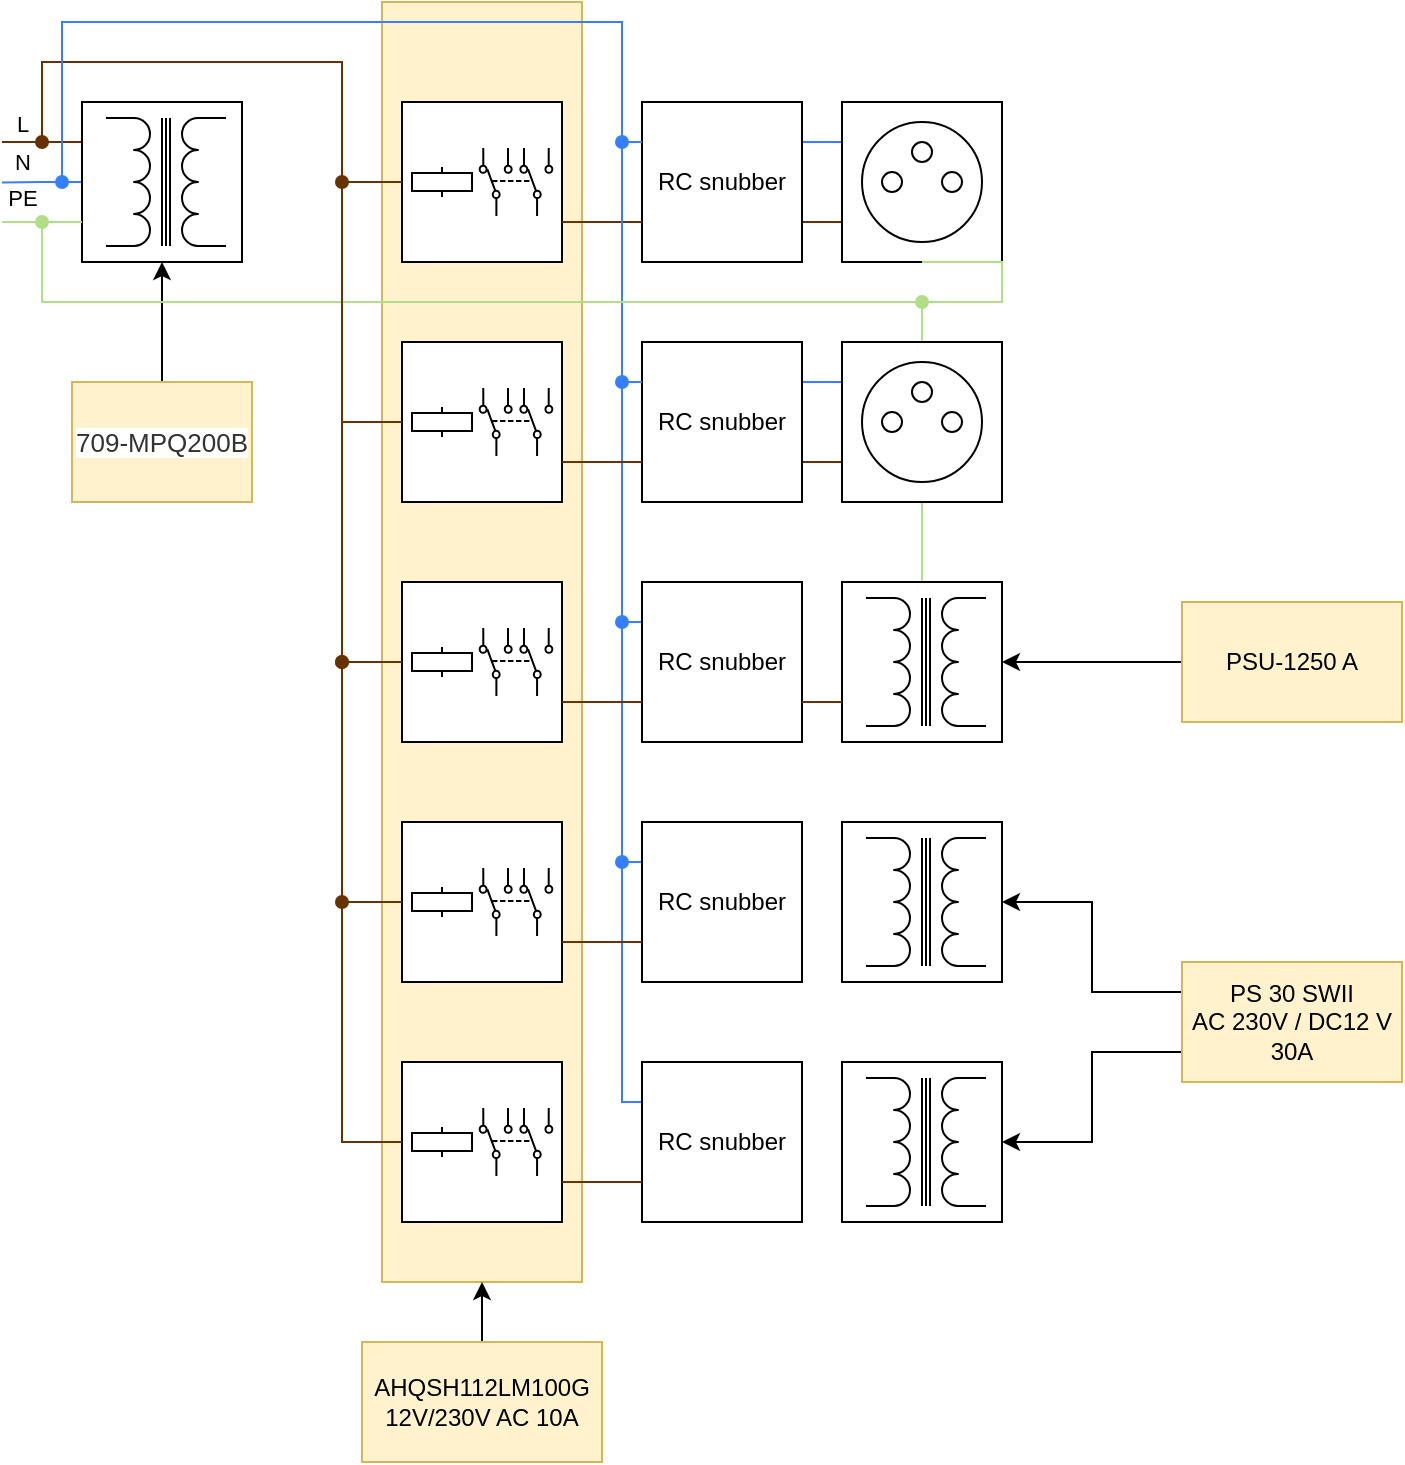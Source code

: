 <mxfile version="26.0.14">
  <diagram name="Page-1" id="16e2658f-23c8-b752-8be9-c03fbebb8bbe">
    <mxGraphModel dx="1493" dy="928" grid="1" gridSize="10" guides="1" tooltips="1" connect="1" arrows="1" fold="1" page="1" pageScale="1" pageWidth="1100" pageHeight="850" background="none" math="0" shadow="0">
      <root>
        <mxCell id="0" />
        <mxCell id="1" parent="0" />
        <mxCell id="LKb27FOyA3Ze82E5zqdl-119" value="" style="rounded=0;whiteSpace=wrap;html=1;fillColor=#fff2cc;strokeColor=#d6b656;" vertex="1" parent="1">
          <mxGeometry x="230" y="10" width="100" height="640" as="geometry" />
        </mxCell>
        <mxCell id="LKb27FOyA3Ze82E5zqdl-3" value="" style="group" vertex="1" connectable="0" parent="1">
          <mxGeometry x="80" y="60" width="80" height="80" as="geometry" />
        </mxCell>
        <mxCell id="LKb27FOyA3Ze82E5zqdl-4" style="edgeStyle=orthogonalEdgeStyle;rounded=0;orthogonalLoop=1;jettySize=auto;html=1;exitX=0;exitY=0.25;exitDx=0;exitDy=0;startArrow=none;startFill=0;endArrow=none;strokeColor=#663300;" edge="1" parent="LKb27FOyA3Ze82E5zqdl-3" source="LKb27FOyA3Ze82E5zqdl-2">
          <mxGeometry relative="1" as="geometry">
            <mxPoint x="-40" y="20.023" as="targetPoint" />
          </mxGeometry>
        </mxCell>
        <mxCell id="LKb27FOyA3Ze82E5zqdl-5" value="L" style="edgeLabel;html=1;align=center;verticalAlign=middle;resizable=0;points=[];" vertex="1" connectable="0" parent="LKb27FOyA3Ze82E5zqdl-4">
          <mxGeometry x="0.157" y="-1" relative="1" as="geometry">
            <mxPoint x="-7" y="-9" as="offset" />
          </mxGeometry>
        </mxCell>
        <mxCell id="LKb27FOyA3Ze82E5zqdl-6" style="edgeStyle=orthogonalEdgeStyle;rounded=0;orthogonalLoop=1;jettySize=auto;html=1;exitX=0;exitY=0.5;exitDx=0;exitDy=0;endArrow=none;startFill=0;strokeColor=#357FFF;" edge="1" parent="LKb27FOyA3Ze82E5zqdl-3" source="LKb27FOyA3Ze82E5zqdl-2">
          <mxGeometry relative="1" as="geometry">
            <mxPoint x="-40" y="40.2" as="targetPoint" />
          </mxGeometry>
        </mxCell>
        <mxCell id="LKb27FOyA3Ze82E5zqdl-7" value="N" style="edgeLabel;html=1;align=center;verticalAlign=middle;resizable=0;points=[];" vertex="1" connectable="0" parent="LKb27FOyA3Ze82E5zqdl-6">
          <mxGeometry x="-0.273" y="-1" relative="1" as="geometry">
            <mxPoint x="-15" y="-9" as="offset" />
          </mxGeometry>
        </mxCell>
        <mxCell id="LKb27FOyA3Ze82E5zqdl-2" value="" style="rounded=0;whiteSpace=wrap;html=1;" vertex="1" parent="LKb27FOyA3Ze82E5zqdl-3">
          <mxGeometry width="80" height="80" as="geometry" />
        </mxCell>
        <mxCell id="LKb27FOyA3Ze82E5zqdl-1" value="" style="pointerEvents=1;verticalLabelPosition=bottom;shadow=0;dashed=0;align=center;html=1;verticalAlign=top;shape=mxgraph.electrical.inductors.transformer_1;rotation=-90;" vertex="1" parent="LKb27FOyA3Ze82E5zqdl-3">
          <mxGeometry x="10" y="10" width="64" height="60" as="geometry" />
        </mxCell>
        <mxCell id="LKb27FOyA3Ze82E5zqdl-11" style="edgeStyle=orthogonalEdgeStyle;rounded=0;orthogonalLoop=1;jettySize=auto;html=1;entryX=0;entryY=0.75;entryDx=0;entryDy=0;endArrow=none;startFill=0;strokeColor=#B2DE85;" edge="1" parent="1" target="LKb27FOyA3Ze82E5zqdl-2">
          <mxGeometry relative="1" as="geometry">
            <mxPoint x="40" y="120" as="sourcePoint" />
            <Array as="points">
              <mxPoint x="40" y="120" />
            </Array>
          </mxGeometry>
        </mxCell>
        <mxCell id="LKb27FOyA3Ze82E5zqdl-12" value="PE" style="edgeLabel;html=1;align=center;verticalAlign=middle;resizable=0;points=[];" vertex="1" connectable="0" parent="LKb27FOyA3Ze82E5zqdl-11">
          <mxGeometry x="0.155" relative="1" as="geometry">
            <mxPoint x="-13" y="-12" as="offset" />
          </mxGeometry>
        </mxCell>
        <mxCell id="LKb27FOyA3Ze82E5zqdl-18" value="" style="group" vertex="1" connectable="0" parent="1">
          <mxGeometry x="240" y="60" width="80" height="80" as="geometry" />
        </mxCell>
        <mxCell id="LKb27FOyA3Ze82E5zqdl-15" value="" style="whiteSpace=wrap;html=1;aspect=fixed;" vertex="1" parent="LKb27FOyA3Ze82E5zqdl-18">
          <mxGeometry width="80" height="80" as="geometry" />
        </mxCell>
        <mxCell id="LKb27FOyA3Ze82E5zqdl-16" value="" style="pointerEvents=1;verticalLabelPosition=bottom;shadow=0;dashed=0;align=center;html=1;verticalAlign=top;shape=mxgraph.electrical.electro-mechanical.dpdt3;elSwitchState=1;rotation=-90;" vertex="1" parent="LKb27FOyA3Ze82E5zqdl-18">
          <mxGeometry x="40" y="21.83" width="34" height="36.34" as="geometry" />
        </mxCell>
        <mxCell id="LKb27FOyA3Ze82E5zqdl-17" value="" style="pointerEvents=1;verticalLabelPosition=bottom;shadow=0;dashed=0;align=center;html=1;verticalAlign=top;shape=mxgraph.electrical.electro-mechanical.relay_coil;" vertex="1" parent="LKb27FOyA3Ze82E5zqdl-18">
          <mxGeometry x="5" y="32.5" width="30" height="15" as="geometry" />
        </mxCell>
        <mxCell id="LKb27FOyA3Ze82E5zqdl-20" style="edgeStyle=orthogonalEdgeStyle;rounded=0;orthogonalLoop=1;jettySize=auto;html=1;exitX=0.5;exitY=0;exitDx=0;exitDy=0;entryX=0.5;entryY=1;entryDx=0;entryDy=0;" edge="1" parent="1" source="LKb27FOyA3Ze82E5zqdl-19" target="LKb27FOyA3Ze82E5zqdl-2">
          <mxGeometry relative="1" as="geometry" />
        </mxCell>
        <mxCell id="LKb27FOyA3Ze82E5zqdl-19" value="&lt;span style=&quot;color: rgb(51, 51, 51); font-family: Arial, Helvetica, sans-serif; font-size: 13px; text-align: start; background-color: rgb(255, 255, 255);&quot;&gt;709-MPQ200B&lt;/span&gt;" style="rounded=0;whiteSpace=wrap;html=1;fillColor=#fff2cc;strokeColor=#d6b656;" vertex="1" parent="1">
          <mxGeometry x="75" y="200" width="90" height="60" as="geometry" />
        </mxCell>
        <mxCell id="LKb27FOyA3Ze82E5zqdl-21" style="edgeStyle=orthogonalEdgeStyle;rounded=0;orthogonalLoop=1;jettySize=auto;html=1;entryX=0;entryY=0.5;entryDx=0;entryDy=0;endArrow=none;startFill=1;endFill=1;startArrow=oval;strokeColor=#663300;" edge="1" parent="1" target="LKb27FOyA3Ze82E5zqdl-15">
          <mxGeometry relative="1" as="geometry">
            <mxPoint x="60" y="80" as="sourcePoint" />
            <Array as="points">
              <mxPoint x="60" y="40" />
              <mxPoint x="210" y="40" />
              <mxPoint x="210" y="100" />
            </Array>
          </mxGeometry>
        </mxCell>
        <mxCell id="LKb27FOyA3Ze82E5zqdl-118" style="edgeStyle=orthogonalEdgeStyle;rounded=0;orthogonalLoop=1;jettySize=auto;html=1;exitX=0.5;exitY=0;exitDx=0;exitDy=0;entryX=0.5;entryY=1;entryDx=0;entryDy=0;" edge="1" parent="1" source="LKb27FOyA3Ze82E5zqdl-22" target="LKb27FOyA3Ze82E5zqdl-119">
          <mxGeometry relative="1" as="geometry">
            <mxPoint x="279.5" y="620" as="targetPoint" />
          </mxGeometry>
        </mxCell>
        <mxCell id="LKb27FOyA3Ze82E5zqdl-22" value="AHQSH112LM100G&lt;br&gt;12V/230V AC 10A" style="rounded=0;whiteSpace=wrap;html=1;fillColor=#fff2cc;strokeColor=#d6b656;" vertex="1" parent="1">
          <mxGeometry x="220" y="680" width="120" height="60" as="geometry" />
        </mxCell>
        <mxCell id="LKb27FOyA3Ze82E5zqdl-23" value="" style="group" vertex="1" connectable="0" parent="1">
          <mxGeometry x="240" y="180" width="80" height="80" as="geometry" />
        </mxCell>
        <mxCell id="LKb27FOyA3Ze82E5zqdl-24" value="" style="whiteSpace=wrap;html=1;aspect=fixed;" vertex="1" parent="LKb27FOyA3Ze82E5zqdl-23">
          <mxGeometry width="80" height="80" as="geometry" />
        </mxCell>
        <mxCell id="LKb27FOyA3Ze82E5zqdl-25" value="" style="pointerEvents=1;verticalLabelPosition=bottom;shadow=0;dashed=0;align=center;html=1;verticalAlign=top;shape=mxgraph.electrical.electro-mechanical.dpdt3;elSwitchState=1;rotation=-90;" vertex="1" parent="LKb27FOyA3Ze82E5zqdl-23">
          <mxGeometry x="40" y="21.83" width="34" height="36.34" as="geometry" />
        </mxCell>
        <mxCell id="LKb27FOyA3Ze82E5zqdl-26" value="" style="pointerEvents=1;verticalLabelPosition=bottom;shadow=0;dashed=0;align=center;html=1;verticalAlign=top;shape=mxgraph.electrical.electro-mechanical.relay_coil;" vertex="1" parent="LKb27FOyA3Ze82E5zqdl-23">
          <mxGeometry x="5" y="32.5" width="30" height="15" as="geometry" />
        </mxCell>
        <mxCell id="LKb27FOyA3Ze82E5zqdl-47" style="edgeStyle=orthogonalEdgeStyle;rounded=0;orthogonalLoop=1;jettySize=auto;html=1;exitX=1;exitY=0.25;exitDx=0;exitDy=0;entryX=0;entryY=0.25;entryDx=0;entryDy=0;endArrow=none;startFill=0;strokeColor=#357FFF;" edge="1" parent="1" source="LKb27FOyA3Ze82E5zqdl-30" target="LKb27FOyA3Ze82E5zqdl-37">
          <mxGeometry relative="1" as="geometry" />
        </mxCell>
        <mxCell id="LKb27FOyA3Ze82E5zqdl-48" style="edgeStyle=orthogonalEdgeStyle;rounded=0;orthogonalLoop=1;jettySize=auto;html=1;exitX=1;exitY=0.75;exitDx=0;exitDy=0;entryX=0;entryY=0.75;entryDx=0;entryDy=0;endArrow=none;startFill=0;strokeColor=#663300;" edge="1" parent="1" source="LKb27FOyA3Ze82E5zqdl-30" target="LKb27FOyA3Ze82E5zqdl-37">
          <mxGeometry relative="1" as="geometry" />
        </mxCell>
        <mxCell id="LKb27FOyA3Ze82E5zqdl-30" value="RC snubber" style="whiteSpace=wrap;html=1;aspect=fixed;container=1;" vertex="1" parent="1">
          <mxGeometry x="360" y="60" width="80" height="80" as="geometry" />
        </mxCell>
        <mxCell id="LKb27FOyA3Ze82E5zqdl-49" style="edgeStyle=orthogonalEdgeStyle;rounded=0;orthogonalLoop=1;jettySize=auto;html=1;exitX=1;exitY=0.25;exitDx=0;exitDy=0;entryX=0;entryY=0.25;entryDx=0;entryDy=0;endArrow=none;startFill=0;strokeColor=#357FFF;" edge="1" parent="1" source="LKb27FOyA3Ze82E5zqdl-31" target="LKb27FOyA3Ze82E5zqdl-42">
          <mxGeometry relative="1" as="geometry" />
        </mxCell>
        <mxCell id="LKb27FOyA3Ze82E5zqdl-50" style="edgeStyle=orthogonalEdgeStyle;rounded=0;orthogonalLoop=1;jettySize=auto;html=1;exitX=1;exitY=0.75;exitDx=0;exitDy=0;entryX=0;entryY=0.75;entryDx=0;entryDy=0;endArrow=none;startFill=0;strokeColor=#663300;" edge="1" parent="1" source="LKb27FOyA3Ze82E5zqdl-31" target="LKb27FOyA3Ze82E5zqdl-42">
          <mxGeometry relative="1" as="geometry" />
        </mxCell>
        <mxCell id="LKb27FOyA3Ze82E5zqdl-107" style="edgeStyle=orthogonalEdgeStyle;rounded=0;orthogonalLoop=1;jettySize=auto;html=1;entryX=0;entryY=0.25;entryDx=0;entryDy=0;strokeColor=#357FFF;startArrow=oval;startFill=1;endArrow=none;" edge="1" parent="1" target="LKb27FOyA3Ze82E5zqdl-105">
          <mxGeometry relative="1" as="geometry">
            <mxPoint x="350" y="200" as="sourcePoint" />
            <Array as="points">
              <mxPoint x="350" y="200" />
              <mxPoint x="350" y="320" />
            </Array>
          </mxGeometry>
        </mxCell>
        <mxCell id="LKb27FOyA3Ze82E5zqdl-31" value="RC snubber" style="whiteSpace=wrap;html=1;aspect=fixed;container=1;" vertex="1" parent="1">
          <mxGeometry x="360" y="180" width="80" height="80" as="geometry" />
        </mxCell>
        <mxCell id="LKb27FOyA3Ze82E5zqdl-32" style="edgeStyle=orthogonalEdgeStyle;rounded=0;orthogonalLoop=1;jettySize=auto;html=1;exitX=1;exitY=0.75;exitDx=0;exitDy=0;entryX=0;entryY=0.75;entryDx=0;entryDy=0;endArrow=none;startFill=0;strokeColor=#663300;" edge="1" parent="1" source="LKb27FOyA3Ze82E5zqdl-15" target="LKb27FOyA3Ze82E5zqdl-30">
          <mxGeometry relative="1" as="geometry">
            <Array as="points">
              <mxPoint x="330" y="120" />
              <mxPoint x="330" y="120" />
            </Array>
          </mxGeometry>
        </mxCell>
        <mxCell id="LKb27FOyA3Ze82E5zqdl-34" style="edgeStyle=orthogonalEdgeStyle;rounded=0;orthogonalLoop=1;jettySize=auto;html=1;entryX=0;entryY=0.25;entryDx=0;entryDy=0;startArrow=oval;startFill=1;endArrow=none;strokeColor=#357FFF;" edge="1" parent="1" target="LKb27FOyA3Ze82E5zqdl-30">
          <mxGeometry relative="1" as="geometry">
            <mxPoint x="70" y="100" as="sourcePoint" />
            <Array as="points">
              <mxPoint x="70" y="20" />
              <mxPoint x="350" y="20" />
              <mxPoint x="350" y="80" />
            </Array>
          </mxGeometry>
        </mxCell>
        <mxCell id="LKb27FOyA3Ze82E5zqdl-35" style="edgeStyle=orthogonalEdgeStyle;rounded=0;orthogonalLoop=1;jettySize=auto;html=1;endArrow=none;startFill=1;startArrow=oval;strokeColor=#357FFF;entryX=0;entryY=0.25;entryDx=0;entryDy=0;" edge="1" parent="1" target="LKb27FOyA3Ze82E5zqdl-31">
          <mxGeometry relative="1" as="geometry">
            <mxPoint x="350" y="80" as="sourcePoint" />
            <mxPoint x="350" y="200" as="targetPoint" />
            <Array as="points">
              <mxPoint x="350" y="200" />
            </Array>
          </mxGeometry>
        </mxCell>
        <mxCell id="LKb27FOyA3Ze82E5zqdl-52" style="edgeStyle=orthogonalEdgeStyle;rounded=0;orthogonalLoop=1;jettySize=auto;html=1;entryX=0.5;entryY=0;entryDx=0;entryDy=0;strokeColor=#B2DE85;endArrow=none;startFill=1;startArrow=oval;" edge="1" parent="1" target="LKb27FOyA3Ze82E5zqdl-42">
          <mxGeometry relative="1" as="geometry">
            <mxPoint x="500" y="160" as="sourcePoint" />
            <Array as="points">
              <mxPoint x="500" y="180" />
              <mxPoint x="500" y="180" />
            </Array>
          </mxGeometry>
        </mxCell>
        <mxCell id="LKb27FOyA3Ze82E5zqdl-37" value="" style="whiteSpace=wrap;html=1;aspect=fixed;container=1;" vertex="1" parent="1">
          <mxGeometry x="460" y="60" width="80" height="80" as="geometry" />
        </mxCell>
        <mxCell id="LKb27FOyA3Ze82E5zqdl-38" value="" style="ellipse;whiteSpace=wrap;html=1;aspect=fixed;" vertex="1" parent="LKb27FOyA3Ze82E5zqdl-37">
          <mxGeometry x="10" y="10" width="60" height="60" as="geometry" />
        </mxCell>
        <mxCell id="LKb27FOyA3Ze82E5zqdl-39" value="" style="ellipse;whiteSpace=wrap;html=1;aspect=fixed;" vertex="1" parent="LKb27FOyA3Ze82E5zqdl-37">
          <mxGeometry x="20" y="35" width="10" height="10" as="geometry" />
        </mxCell>
        <mxCell id="LKb27FOyA3Ze82E5zqdl-40" value="" style="ellipse;whiteSpace=wrap;html=1;aspect=fixed;" vertex="1" parent="LKb27FOyA3Ze82E5zqdl-37">
          <mxGeometry x="50" y="35" width="10" height="10" as="geometry" />
        </mxCell>
        <mxCell id="LKb27FOyA3Ze82E5zqdl-41" value="" style="ellipse;whiteSpace=wrap;html=1;aspect=fixed;" vertex="1" parent="LKb27FOyA3Ze82E5zqdl-37">
          <mxGeometry x="35" y="20" width="10" height="10" as="geometry" />
        </mxCell>
        <mxCell id="LKb27FOyA3Ze82E5zqdl-104" style="edgeStyle=orthogonalEdgeStyle;rounded=0;orthogonalLoop=1;jettySize=auto;html=1;exitX=0.5;exitY=1;exitDx=0;exitDy=0;entryX=0.5;entryY=0;entryDx=0;entryDy=0;strokeColor=#B2DE85;endArrow=none;startFill=0;" edge="1" parent="1" source="LKb27FOyA3Ze82E5zqdl-42" target="LKb27FOyA3Ze82E5zqdl-71">
          <mxGeometry relative="1" as="geometry" />
        </mxCell>
        <mxCell id="LKb27FOyA3Ze82E5zqdl-42" value="" style="whiteSpace=wrap;html=1;aspect=fixed;container=1;" vertex="1" parent="1">
          <mxGeometry x="460" y="180" width="80" height="80" as="geometry" />
        </mxCell>
        <mxCell id="LKb27FOyA3Ze82E5zqdl-43" value="" style="ellipse;whiteSpace=wrap;html=1;aspect=fixed;" vertex="1" parent="LKb27FOyA3Ze82E5zqdl-42">
          <mxGeometry x="10" y="10" width="60" height="60" as="geometry" />
        </mxCell>
        <mxCell id="LKb27FOyA3Ze82E5zqdl-44" value="" style="ellipse;whiteSpace=wrap;html=1;aspect=fixed;" vertex="1" parent="LKb27FOyA3Ze82E5zqdl-42">
          <mxGeometry x="20" y="35" width="10" height="10" as="geometry" />
        </mxCell>
        <mxCell id="LKb27FOyA3Ze82E5zqdl-45" value="" style="ellipse;whiteSpace=wrap;html=1;aspect=fixed;" vertex="1" parent="LKb27FOyA3Ze82E5zqdl-42">
          <mxGeometry x="50" y="35" width="10" height="10" as="geometry" />
        </mxCell>
        <mxCell id="LKb27FOyA3Ze82E5zqdl-46" value="" style="ellipse;whiteSpace=wrap;html=1;aspect=fixed;" vertex="1" parent="LKb27FOyA3Ze82E5zqdl-42">
          <mxGeometry x="35" y="20" width="10" height="10" as="geometry" />
        </mxCell>
        <mxCell id="LKb27FOyA3Ze82E5zqdl-51" style="edgeStyle=orthogonalEdgeStyle;rounded=0;orthogonalLoop=1;jettySize=auto;html=1;entryX=0.5;entryY=1;entryDx=0;entryDy=0;endArrow=none;startFill=1;strokeColor=#B2DE85;startArrow=oval;" edge="1" parent="1" target="LKb27FOyA3Ze82E5zqdl-37">
          <mxGeometry relative="1" as="geometry">
            <mxPoint x="60" y="120" as="sourcePoint" />
            <Array as="points">
              <mxPoint x="60" y="160" />
              <mxPoint x="540" y="160" />
            </Array>
          </mxGeometry>
        </mxCell>
        <mxCell id="LKb27FOyA3Ze82E5zqdl-54" value="" style="group" vertex="1" connectable="0" parent="1">
          <mxGeometry x="240" y="300" width="80" height="80" as="geometry" />
        </mxCell>
        <mxCell id="LKb27FOyA3Ze82E5zqdl-55" value="" style="whiteSpace=wrap;html=1;aspect=fixed;" vertex="1" parent="LKb27FOyA3Ze82E5zqdl-54">
          <mxGeometry width="80" height="80" as="geometry" />
        </mxCell>
        <mxCell id="LKb27FOyA3Ze82E5zqdl-56" value="" style="pointerEvents=1;verticalLabelPosition=bottom;shadow=0;dashed=0;align=center;html=1;verticalAlign=top;shape=mxgraph.electrical.electro-mechanical.dpdt3;elSwitchState=1;rotation=-90;" vertex="1" parent="LKb27FOyA3Ze82E5zqdl-54">
          <mxGeometry x="40" y="21.83" width="34" height="36.34" as="geometry" />
        </mxCell>
        <mxCell id="LKb27FOyA3Ze82E5zqdl-57" value="" style="pointerEvents=1;verticalLabelPosition=bottom;shadow=0;dashed=0;align=center;html=1;verticalAlign=top;shape=mxgraph.electrical.electro-mechanical.relay_coil;" vertex="1" parent="LKb27FOyA3Ze82E5zqdl-54">
          <mxGeometry x="5" y="32.5" width="30" height="15" as="geometry" />
        </mxCell>
        <mxCell id="LKb27FOyA3Ze82E5zqdl-58" value="" style="group" vertex="1" connectable="0" parent="1">
          <mxGeometry x="240" y="420" width="80" height="80" as="geometry" />
        </mxCell>
        <mxCell id="LKb27FOyA3Ze82E5zqdl-59" value="" style="whiteSpace=wrap;html=1;aspect=fixed;" vertex="1" parent="LKb27FOyA3Ze82E5zqdl-58">
          <mxGeometry width="80" height="80" as="geometry" />
        </mxCell>
        <mxCell id="LKb27FOyA3Ze82E5zqdl-60" value="" style="pointerEvents=1;verticalLabelPosition=bottom;shadow=0;dashed=0;align=center;html=1;verticalAlign=top;shape=mxgraph.electrical.electro-mechanical.dpdt3;elSwitchState=1;rotation=-90;" vertex="1" parent="LKb27FOyA3Ze82E5zqdl-58">
          <mxGeometry x="40" y="21.83" width="34" height="36.34" as="geometry" />
        </mxCell>
        <mxCell id="LKb27FOyA3Ze82E5zqdl-61" value="" style="pointerEvents=1;verticalLabelPosition=bottom;shadow=0;dashed=0;align=center;html=1;verticalAlign=top;shape=mxgraph.electrical.electro-mechanical.relay_coil;" vertex="1" parent="LKb27FOyA3Ze82E5zqdl-58">
          <mxGeometry x="5" y="32.5" width="30" height="15" as="geometry" />
        </mxCell>
        <mxCell id="LKb27FOyA3Ze82E5zqdl-62" value="" style="group" vertex="1" connectable="0" parent="1">
          <mxGeometry x="240" y="540" width="80" height="80" as="geometry" />
        </mxCell>
        <mxCell id="LKb27FOyA3Ze82E5zqdl-63" value="" style="whiteSpace=wrap;html=1;aspect=fixed;" vertex="1" parent="LKb27FOyA3Ze82E5zqdl-62">
          <mxGeometry width="80" height="80" as="geometry" />
        </mxCell>
        <mxCell id="LKb27FOyA3Ze82E5zqdl-64" value="" style="pointerEvents=1;verticalLabelPosition=bottom;shadow=0;dashed=0;align=center;html=1;verticalAlign=top;shape=mxgraph.electrical.electro-mechanical.dpdt3;elSwitchState=1;rotation=-90;" vertex="1" parent="LKb27FOyA3Ze82E5zqdl-62">
          <mxGeometry x="40" y="21.83" width="34" height="36.34" as="geometry" />
        </mxCell>
        <mxCell id="LKb27FOyA3Ze82E5zqdl-65" value="" style="pointerEvents=1;verticalLabelPosition=bottom;shadow=0;dashed=0;align=center;html=1;verticalAlign=top;shape=mxgraph.electrical.electro-mechanical.relay_coil;" vertex="1" parent="LKb27FOyA3Ze82E5zqdl-62">
          <mxGeometry x="5" y="32.5" width="30" height="15" as="geometry" />
        </mxCell>
        <mxCell id="LKb27FOyA3Ze82E5zqdl-66" value="" style="group" vertex="1" connectable="0" parent="1">
          <mxGeometry x="460" y="300" width="80" height="80" as="geometry" />
        </mxCell>
        <mxCell id="LKb27FOyA3Ze82E5zqdl-71" value="" style="rounded=0;whiteSpace=wrap;html=1;" vertex="1" parent="LKb27FOyA3Ze82E5zqdl-66">
          <mxGeometry width="80" height="80" as="geometry" />
        </mxCell>
        <mxCell id="LKb27FOyA3Ze82E5zqdl-72" value="" style="pointerEvents=1;verticalLabelPosition=bottom;shadow=0;dashed=0;align=center;html=1;verticalAlign=top;shape=mxgraph.electrical.inductors.transformer_1;rotation=-90;" vertex="1" parent="LKb27FOyA3Ze82E5zqdl-66">
          <mxGeometry x="10" y="10" width="64" height="60" as="geometry" />
        </mxCell>
        <mxCell id="LKb27FOyA3Ze82E5zqdl-73" value="" style="group" vertex="1" connectable="0" parent="1">
          <mxGeometry x="460" y="420" width="80" height="80" as="geometry" />
        </mxCell>
        <mxCell id="LKb27FOyA3Ze82E5zqdl-76" value="" style="rounded=0;whiteSpace=wrap;html=1;" vertex="1" parent="LKb27FOyA3Ze82E5zqdl-73">
          <mxGeometry width="80" height="80" as="geometry" />
        </mxCell>
        <mxCell id="LKb27FOyA3Ze82E5zqdl-77" value="" style="pointerEvents=1;verticalLabelPosition=bottom;shadow=0;dashed=0;align=center;html=1;verticalAlign=top;shape=mxgraph.electrical.inductors.transformer_1;rotation=-90;" vertex="1" parent="LKb27FOyA3Ze82E5zqdl-73">
          <mxGeometry x="10" y="10" width="64" height="60" as="geometry" />
        </mxCell>
        <mxCell id="LKb27FOyA3Ze82E5zqdl-78" value="" style="group" vertex="1" connectable="0" parent="1">
          <mxGeometry x="460" y="540" width="80" height="80" as="geometry" />
        </mxCell>
        <mxCell id="LKb27FOyA3Ze82E5zqdl-81" value="" style="rounded=0;whiteSpace=wrap;html=1;" vertex="1" parent="LKb27FOyA3Ze82E5zqdl-78">
          <mxGeometry width="80" height="80" as="geometry" />
        </mxCell>
        <mxCell id="LKb27FOyA3Ze82E5zqdl-82" value="" style="pointerEvents=1;verticalLabelPosition=bottom;shadow=0;dashed=0;align=center;html=1;verticalAlign=top;shape=mxgraph.electrical.inductors.transformer_1;rotation=-90;" vertex="1" parent="LKb27FOyA3Ze82E5zqdl-78">
          <mxGeometry x="10" y="10" width="64" height="60" as="geometry" />
        </mxCell>
        <mxCell id="LKb27FOyA3Ze82E5zqdl-85" style="edgeStyle=orthogonalEdgeStyle;rounded=0;orthogonalLoop=1;jettySize=auto;html=1;entryX=0;entryY=0.5;entryDx=0;entryDy=0;endArrow=none;startFill=1;strokeColor=#663300;startArrow=oval;" edge="1" parent="1" target="LKb27FOyA3Ze82E5zqdl-63">
          <mxGeometry relative="1" as="geometry">
            <mxPoint x="210" y="340" as="sourcePoint" />
            <Array as="points">
              <mxPoint x="210" y="580" />
            </Array>
          </mxGeometry>
        </mxCell>
        <mxCell id="LKb27FOyA3Ze82E5zqdl-120" style="edgeStyle=orthogonalEdgeStyle;rounded=0;orthogonalLoop=1;jettySize=auto;html=1;exitX=0;exitY=0.25;exitDx=0;exitDy=0;entryX=1;entryY=0.5;entryDx=0;entryDy=0;" edge="1" parent="1" source="LKb27FOyA3Ze82E5zqdl-93" target="LKb27FOyA3Ze82E5zqdl-76">
          <mxGeometry relative="1" as="geometry" />
        </mxCell>
        <mxCell id="LKb27FOyA3Ze82E5zqdl-121" style="edgeStyle=orthogonalEdgeStyle;rounded=0;orthogonalLoop=1;jettySize=auto;html=1;exitX=0;exitY=0.75;exitDx=0;exitDy=0;entryX=1;entryY=0.5;entryDx=0;entryDy=0;" edge="1" parent="1" source="LKb27FOyA3Ze82E5zqdl-93" target="LKb27FOyA3Ze82E5zqdl-81">
          <mxGeometry relative="1" as="geometry" />
        </mxCell>
        <mxCell id="LKb27FOyA3Ze82E5zqdl-93" value="PS 30 SWII&lt;br&gt;AC 230V / DC12 V&lt;br&gt;30A" style="rounded=0;whiteSpace=wrap;html=1;fillColor=#fff2cc;strokeColor=#d6b656;" vertex="1" parent="1">
          <mxGeometry x="630" y="490" width="110" height="60" as="geometry" />
        </mxCell>
        <mxCell id="LKb27FOyA3Ze82E5zqdl-122" value="" style="edgeStyle=orthogonalEdgeStyle;rounded=0;orthogonalLoop=1;jettySize=auto;html=1;" edge="1" parent="1" source="LKb27FOyA3Ze82E5zqdl-99">
          <mxGeometry relative="1" as="geometry">
            <mxPoint x="540" y="340" as="targetPoint" />
          </mxGeometry>
        </mxCell>
        <mxCell id="LKb27FOyA3Ze82E5zqdl-99" value="PSU-1250 A" style="rounded=0;whiteSpace=wrap;html=1;fillColor=#fff2cc;strokeColor=#d6b656;" vertex="1" parent="1">
          <mxGeometry x="630" y="310" width="110" height="60" as="geometry" />
        </mxCell>
        <mxCell id="LKb27FOyA3Ze82E5zqdl-101" style="edgeStyle=orthogonalEdgeStyle;rounded=0;orthogonalLoop=1;jettySize=auto;html=1;entryX=0;entryY=0.5;entryDx=0;entryDy=0;strokeColor=#663300;endArrow=none;startFill=1;startArrow=oval;" edge="1" parent="1" target="LKb27FOyA3Ze82E5zqdl-24">
          <mxGeometry relative="1" as="geometry">
            <mxPoint x="210" y="100" as="sourcePoint" />
            <Array as="points">
              <mxPoint x="210" y="80" />
              <mxPoint x="210" y="220" />
            </Array>
          </mxGeometry>
        </mxCell>
        <mxCell id="LKb27FOyA3Ze82E5zqdl-102" style="edgeStyle=orthogonalEdgeStyle;rounded=0;orthogonalLoop=1;jettySize=auto;html=1;exitX=1;exitY=0.75;exitDx=0;exitDy=0;entryX=0;entryY=0.75;entryDx=0;entryDy=0;strokeColor=#663300;startArrow=none;startFill=0;endArrow=none;" edge="1" parent="1" source="LKb27FOyA3Ze82E5zqdl-24" target="LKb27FOyA3Ze82E5zqdl-31">
          <mxGeometry relative="1" as="geometry" />
        </mxCell>
        <mxCell id="LKb27FOyA3Ze82E5zqdl-103" style="edgeStyle=orthogonalEdgeStyle;rounded=0;orthogonalLoop=1;jettySize=auto;html=1;exitX=0;exitY=0.5;exitDx=0;exitDy=0;entryX=0;entryY=0.5;entryDx=0;entryDy=0;endArrow=none;startFill=0;strokeColor=#663300;" edge="1" parent="1" source="LKb27FOyA3Ze82E5zqdl-24" target="LKb27FOyA3Ze82E5zqdl-55">
          <mxGeometry relative="1" as="geometry">
            <Array as="points">
              <mxPoint x="210" y="220" />
              <mxPoint x="210" y="340" />
            </Array>
          </mxGeometry>
        </mxCell>
        <mxCell id="LKb27FOyA3Ze82E5zqdl-116" style="edgeStyle=orthogonalEdgeStyle;rounded=0;orthogonalLoop=1;jettySize=auto;html=1;entryX=0;entryY=0.25;entryDx=0;entryDy=0;endArrow=none;startFill=1;startArrow=oval;strokeColor=#357FFF;" edge="1" parent="1" target="LKb27FOyA3Ze82E5zqdl-111">
          <mxGeometry relative="1" as="geometry">
            <mxPoint x="350" y="320" as="sourcePoint" />
            <Array as="points">
              <mxPoint x="350" y="320" />
              <mxPoint x="350" y="440" />
            </Array>
          </mxGeometry>
        </mxCell>
        <mxCell id="LKb27FOyA3Ze82E5zqdl-105" value="RC snubber" style="whiteSpace=wrap;html=1;aspect=fixed;container=1;" vertex="1" parent="1">
          <mxGeometry x="360" y="300" width="80" height="80" as="geometry" />
        </mxCell>
        <mxCell id="LKb27FOyA3Ze82E5zqdl-67" style="edgeStyle=orthogonalEdgeStyle;rounded=0;orthogonalLoop=1;jettySize=auto;html=1;exitX=0;exitY=0.75;exitDx=0;exitDy=0;startArrow=none;startFill=0;endArrow=none;strokeColor=#663300;" edge="1" parent="1" source="LKb27FOyA3Ze82E5zqdl-71">
          <mxGeometry relative="1" as="geometry">
            <mxPoint x="440" y="360" as="targetPoint" />
          </mxGeometry>
        </mxCell>
        <mxCell id="LKb27FOyA3Ze82E5zqdl-108" style="edgeStyle=orthogonalEdgeStyle;rounded=0;orthogonalLoop=1;jettySize=auto;html=1;entryX=0;entryY=0.5;entryDx=0;entryDy=0;strokeColor=#663300;startArrow=oval;startFill=0;endArrow=none;" edge="1" parent="1" target="LKb27FOyA3Ze82E5zqdl-59">
          <mxGeometry relative="1" as="geometry">
            <mxPoint x="210" y="340" as="sourcePoint" />
            <Array as="points">
              <mxPoint x="210" y="340" />
              <mxPoint x="210" y="460" />
            </Array>
          </mxGeometry>
        </mxCell>
        <mxCell id="LKb27FOyA3Ze82E5zqdl-109" style="edgeStyle=orthogonalEdgeStyle;rounded=0;orthogonalLoop=1;jettySize=auto;html=1;entryX=0;entryY=0.5;entryDx=0;entryDy=0;endArrow=none;startFill=1;strokeColor=#663300;startArrow=oval;" edge="1" parent="1" target="LKb27FOyA3Ze82E5zqdl-63">
          <mxGeometry relative="1" as="geometry">
            <mxPoint x="210" y="460" as="sourcePoint" />
            <Array as="points">
              <mxPoint x="210" y="460" />
              <mxPoint x="210" y="580" />
            </Array>
          </mxGeometry>
        </mxCell>
        <mxCell id="LKb27FOyA3Ze82E5zqdl-110" style="edgeStyle=orthogonalEdgeStyle;rounded=0;orthogonalLoop=1;jettySize=auto;html=1;exitX=1;exitY=0.75;exitDx=0;exitDy=0;entryX=0;entryY=0.75;entryDx=0;entryDy=0;strokeColor=#663300;endArrow=none;startFill=0;" edge="1" parent="1" source="LKb27FOyA3Ze82E5zqdl-55" target="LKb27FOyA3Ze82E5zqdl-105">
          <mxGeometry relative="1" as="geometry" />
        </mxCell>
        <mxCell id="LKb27FOyA3Ze82E5zqdl-117" style="edgeStyle=orthogonalEdgeStyle;rounded=0;orthogonalLoop=1;jettySize=auto;html=1;entryX=0;entryY=0.25;entryDx=0;entryDy=0;strokeColor=#357FFF;endArrow=none;startFill=1;startArrow=oval;" edge="1" parent="1" target="LKb27FOyA3Ze82E5zqdl-113">
          <mxGeometry relative="1" as="geometry">
            <mxPoint x="350" y="440" as="sourcePoint" />
            <Array as="points">
              <mxPoint x="350" y="440" />
              <mxPoint x="350" y="560" />
            </Array>
          </mxGeometry>
        </mxCell>
        <mxCell id="LKb27FOyA3Ze82E5zqdl-111" value="RC snubber" style="whiteSpace=wrap;html=1;aspect=fixed;container=1;" vertex="1" parent="1">
          <mxGeometry x="360" y="420" width="80" height="80" as="geometry" />
        </mxCell>
        <mxCell id="LKb27FOyA3Ze82E5zqdl-113" value="RC snubber" style="whiteSpace=wrap;html=1;aspect=fixed;container=1;" vertex="1" parent="1">
          <mxGeometry x="360" y="540" width="80" height="80" as="geometry" />
        </mxCell>
        <mxCell id="LKb27FOyA3Ze82E5zqdl-114" style="edgeStyle=orthogonalEdgeStyle;rounded=0;orthogonalLoop=1;jettySize=auto;html=1;exitX=1;exitY=0.75;exitDx=0;exitDy=0;entryX=0;entryY=0.75;entryDx=0;entryDy=0;endArrow=none;startFill=0;strokeColor=#663300;" edge="1" parent="1" source="LKb27FOyA3Ze82E5zqdl-59" target="LKb27FOyA3Ze82E5zqdl-111">
          <mxGeometry relative="1" as="geometry" />
        </mxCell>
        <mxCell id="LKb27FOyA3Ze82E5zqdl-115" style="edgeStyle=orthogonalEdgeStyle;rounded=0;orthogonalLoop=1;jettySize=auto;html=1;exitX=1;exitY=0.75;exitDx=0;exitDy=0;entryX=0;entryY=0.75;entryDx=0;entryDy=0;strokeColor=#663300;endArrow=none;startFill=0;" edge="1" parent="1" source="LKb27FOyA3Ze82E5zqdl-63" target="LKb27FOyA3Ze82E5zqdl-113">
          <mxGeometry relative="1" as="geometry" />
        </mxCell>
      </root>
    </mxGraphModel>
  </diagram>
</mxfile>
